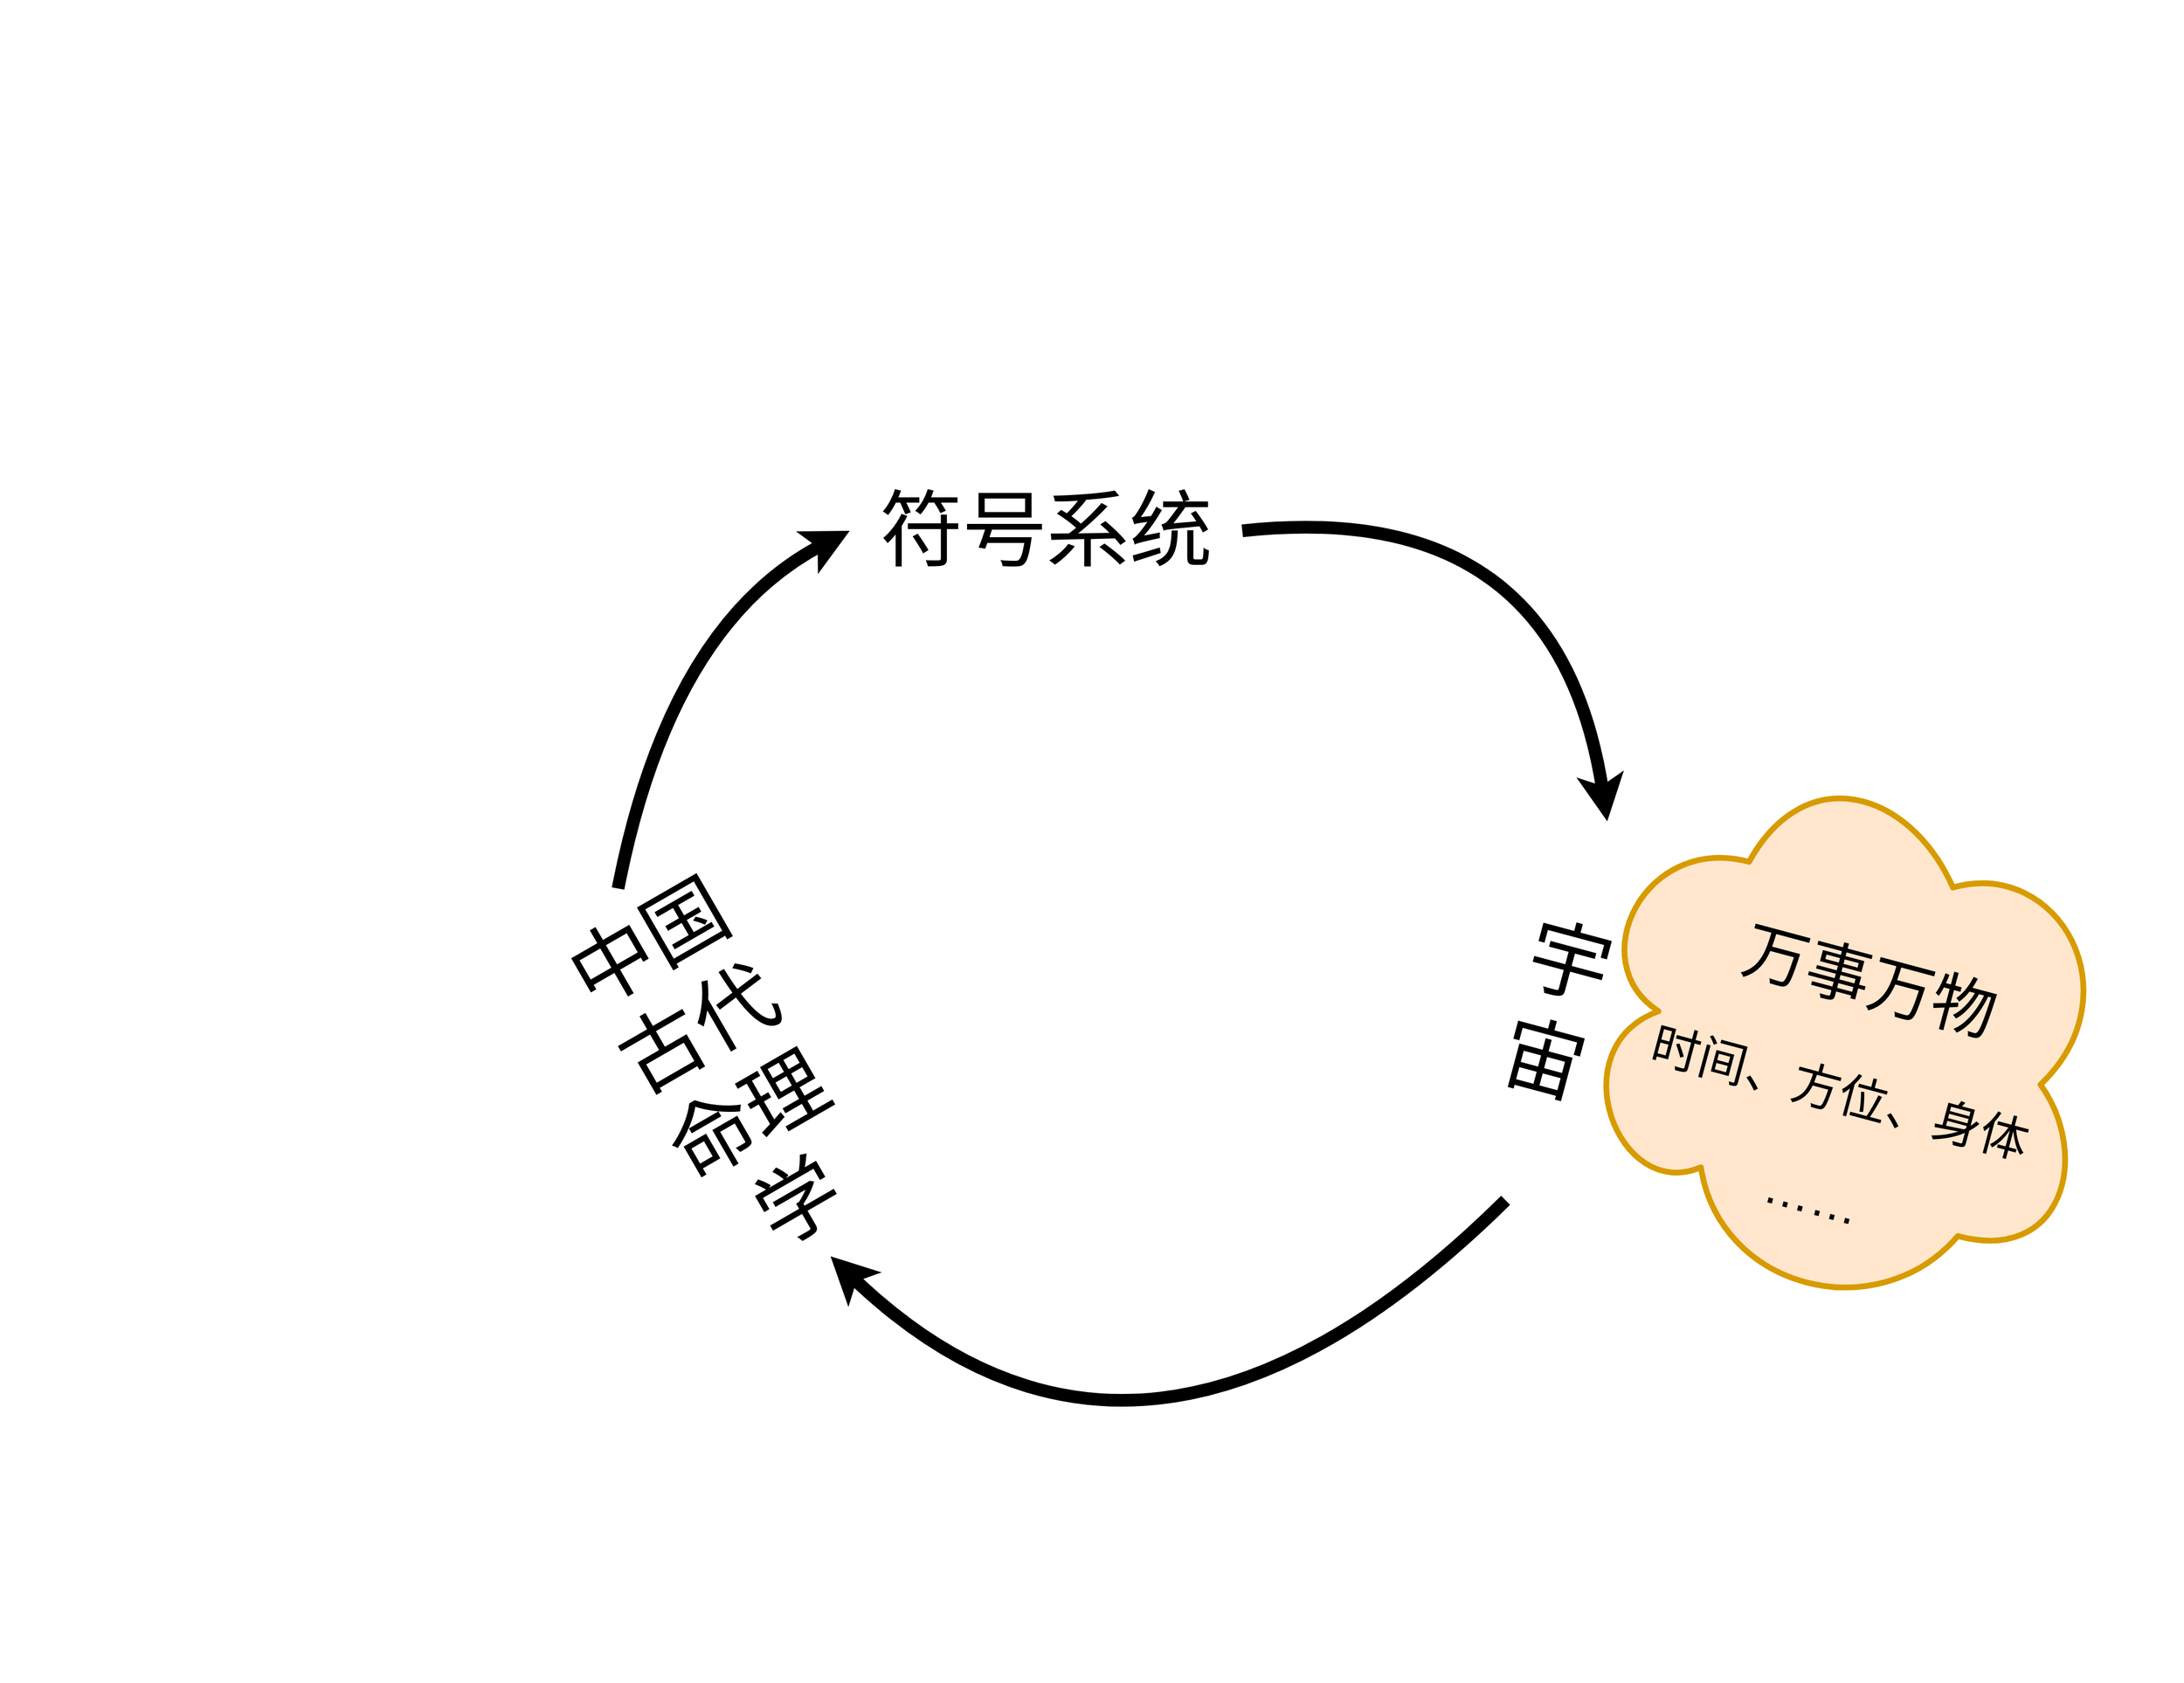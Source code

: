 <mxfile version="17.5.0" type="github" pages="2">
  <diagram id="3228e29e-7158-1315-38df-8450db1d8a1d" name="Page-1">
    <mxGraphModel dx="4013" dy="1528" grid="1" gridSize="10" guides="1" tooltips="1" connect="1" arrows="1" fold="1" page="1" pageScale="1" pageWidth="1169" pageHeight="827" background="none" math="0" shadow="0">
      <root>
        <mxCell id="0" />
        <mxCell id="1" parent="0" />
        <mxCell id="1yJ2-e0S2fUwU-lmwkSQ-21915" value="" style="group" parent="1" vertex="1" connectable="0">
          <mxGeometry x="-114.1" y="80" width="594" height="558.23" as="geometry" />
        </mxCell>
        <mxCell id="1yJ2-e0S2fUwU-lmwkSQ-21927" value="" style="group" parent="1yJ2-e0S2fUwU-lmwkSQ-21915" vertex="1" connectable="0">
          <mxGeometry x="-150" width="594" height="500" as="geometry" />
        </mxCell>
        <mxCell id="1yJ2-e0S2fUwU-lmwkSQ-21912" value="" style="shape=image;imageAspect=0;aspect=fixed;verticalLabelPosition=bottom;verticalAlign=top;clipPath=inset(0.43% 0% 13.48% 0%);shadow=0;comic=0;sketch=1;disableMultiStroke=0;fillStyle=solid;sketchStyle=comic;fontSize=42;strokeColor=#FFFFFF;strokeWidth=5;fillColor=none;gradientColor=#FFFFFF;gradientDirection=north;image=https://th.bing.com/th/id/OIP.bGlyglTsNkjyppUeT8MURwHaFs?pid=ImgDet&amp;rs=1;" parent="1yJ2-e0S2fUwU-lmwkSQ-21927" vertex="1">
          <mxGeometry width="594" height="392.04" as="geometry" />
        </mxCell>
        <mxCell id="1yJ2-e0S2fUwU-lmwkSQ-21914" value="符号系统" style="text;html=1;strokeColor=none;fillColor=none;align=center;verticalAlign=middle;whiteSpace=wrap;rounded=0;shadow=0;comic=0;sketch=1;disableMultiStroke=0;fillStyle=solid;sketchStyle=comic;fontSize=72;" parent="1yJ2-e0S2fUwU-lmwkSQ-21927" vertex="1">
          <mxGeometry x="100" y="420" width="340" height="80" as="geometry" />
        </mxCell>
        <mxCell id="1yJ2-e0S2fUwU-lmwkSQ-21917" value="" style="group;rotation=15;" parent="1" vertex="1" connectable="0">
          <mxGeometry x="450" y="730" width="470" height="579" as="geometry" />
        </mxCell>
        <mxCell id="1yJ2-e0S2fUwU-lmwkSQ-21907" value="&lt;div align=&quot;center&quot;&gt;&lt;br&gt;&lt;/div&gt;" style="ellipse;shape=cloud;whiteSpace=wrap;html=1;shadow=0;comic=0;sketch=1;disableMultiStroke=0;fillStyle=solid;sketchStyle=comic;strokeWidth=5;gradientDirection=north;align=center;rotation=15;fillColor=#ffe6cc;strokeColor=#d79b00;" parent="1yJ2-e0S2fUwU-lmwkSQ-21917" vertex="1">
          <mxGeometry x="12" y="2" width="470" height="484.58" as="geometry" />
        </mxCell>
        <mxCell id="1yJ2-e0S2fUwU-lmwkSQ-21910" value="&lt;p style=&quot;line-height: 0.4&quot;&gt;&lt;/p&gt;&lt;div&gt;&lt;font style=&quot;font-size: 56px&quot;&gt;万事万物&lt;/font&gt;&lt;/div&gt;&lt;h1 style=&quot;font-size: 42px&quot;&gt;&lt;/h1&gt;&lt;p style=&quot;font-size: 42px&quot;&gt;时间、方位、身体&lt;/p&gt;&lt;p style=&quot;font-size: 42px&quot;&gt;……&lt;br&gt;&lt;/p&gt;&lt;p&gt;&lt;/p&gt;" style="text;html=1;strokeColor=none;fillColor=none;spacing=5;spacingTop=-20;whiteSpace=wrap;overflow=hidden;rounded=0;shadow=0;comic=0;sketch=1;disableMultiStroke=0;fillStyle=solid;sketchStyle=comic;fontSize=42;align=center;verticalAlign=top;rotation=15;" parent="1yJ2-e0S2fUwU-lmwkSQ-21917" vertex="1">
          <mxGeometry x="52" y="131" width="370" height="380" as="geometry" />
        </mxCell>
        <mxCell id="1yJ2-e0S2fUwU-lmwkSQ-21916" value="宇宙" style="text;html=1;strokeColor=none;fillColor=none;align=center;verticalAlign=middle;whiteSpace=wrap;rounded=0;shadow=0;comic=0;sketch=1;disableMultiStroke=0;fillStyle=solid;sketchStyle=comic;fontSize=72;rotation=105;horizontal=0;" parent="1yJ2-e0S2fUwU-lmwkSQ-21917" vertex="1">
          <mxGeometry x="-172" y="186" width="340" height="80" as="geometry" />
        </mxCell>
        <mxCell id="1yJ2-e0S2fUwU-lmwkSQ-21921" style="edgeStyle=orthogonalEdgeStyle;curved=1;orthogonalLoop=1;jettySize=auto;html=1;exitX=1;exitY=0.5;exitDx=0;exitDy=0;fontSize=42;strokeWidth=11;noEdgeStyle=1;entryX=1;entryY=0.5;entryDx=0;entryDy=0;" parent="1" source="1yJ2-e0S2fUwU-lmwkSQ-21916" target="1yJ2-e0S2fUwU-lmwkSQ-21911" edge="1">
          <mxGeometry relative="1" as="geometry">
            <mxPoint x="-110" y="1380" as="targetPoint" />
            <Array as="points">
              <mxPoint x="90" y="1430" />
            </Array>
          </mxGeometry>
        </mxCell>
        <mxCell id="1yJ2-e0S2fUwU-lmwkSQ-21923" style="edgeStyle=orthogonalEdgeStyle;curved=1;orthogonalLoop=1;jettySize=auto;html=1;entryX=0;entryY=0.5;entryDx=0;entryDy=0;fontSize=42;strokeWidth=11;noEdgeStyle=1;exitX=0;exitY=0.5;exitDx=0;exitDy=0;" parent="1" source="1yJ2-e0S2fUwU-lmwkSQ-21911" target="1yJ2-e0S2fUwU-lmwkSQ-21914" edge="1">
          <mxGeometry relative="1" as="geometry">
            <mxPoint x="-450" y="930" as="sourcePoint" />
            <Array as="points">
              <mxPoint x="-320" y="620" />
            </Array>
          </mxGeometry>
        </mxCell>
        <mxCell id="1yJ2-e0S2fUwU-lmwkSQ-21924" style="edgeStyle=orthogonalEdgeStyle;curved=1;orthogonalLoop=1;jettySize=auto;html=1;entryX=0;entryY=0.5;entryDx=0;entryDy=0;fontSize=42;strokeWidth=11;noEdgeStyle=1;exitX=1;exitY=0.5;exitDx=0;exitDy=0;" parent="1" source="1yJ2-e0S2fUwU-lmwkSQ-21914" target="1yJ2-e0S2fUwU-lmwkSQ-21916" edge="1">
          <mxGeometry relative="1" as="geometry">
            <Array as="points">
              <mxPoint x="450" y="510" />
            </Array>
          </mxGeometry>
        </mxCell>
        <mxCell id="1yJ2-e0S2fUwU-lmwkSQ-21926" value="" style="group" parent="1" vertex="1" connectable="0">
          <mxGeometry x="-899.996" y="800.004" width="805.899" height="737.08" as="geometry" />
        </mxCell>
        <mxCell id="1yJ2-e0S2fUwU-lmwkSQ-21919" value="" style="group;rotation=-30;" parent="1yJ2-e0S2fUwU-lmwkSQ-21926" vertex="1" connectable="0">
          <mxGeometry x="113.266" y="79.366" width="470" height="579" as="geometry" />
        </mxCell>
        <mxCell id="1yJ2-e0S2fUwU-lmwkSQ-21906" value="" style="shape=image;imageAspect=0;aspect=fixed;verticalLabelPosition=bottom;verticalAlign=top;shadow=0;comic=0;sketch=1;disableMultiStroke=0;fillStyle=auto;sketchStyle=comic;strokeColor=#FFFFFF;strokeWidth=5;fillColor=#000000;gradientColor=#FFFFFF;gradientDirection=north;image=https://i.pinimg.com/originals/ef/56/01/ef56013a8ec3de5b3a2d78a76dfbc639.png;rotation=-30;" parent="1yJ2-e0S2fUwU-lmwkSQ-21919" vertex="1">
          <mxGeometry x="-36" y="10" width="470" height="433.58" as="geometry" />
        </mxCell>
        <mxCell id="1yJ2-e0S2fUwU-lmwkSQ-21911" value="中国古代&lt;br&gt;命理学" style="text;html=1;strokeColor=none;fillColor=none;align=center;verticalAlign=middle;whiteSpace=wrap;rounded=0;shadow=0;comic=0;sketch=1;disableMultiStroke=0;fillStyle=solid;sketchStyle=comic;fontSize=72;rotation=60;horizontal=0;" parent="1yJ2-e0S2fUwU-lmwkSQ-21926" vertex="1">
          <mxGeometry x="443.266" y="109.366" width="368.04" height="200" as="geometry" />
        </mxCell>
      </root>
    </mxGraphModel>
  </diagram>
  <diagram id="VOQWpiWlFKk9Ewo5HBAt" name="Page-2">
    <mxGraphModel dx="2249" dy="764" grid="1" gridSize="10" guides="1" tooltips="1" connect="1" arrows="1" fold="1" page="1" pageScale="1" pageWidth="827" pageHeight="1169" math="0" shadow="0">
      <root>
        <mxCell id="0" />
        <mxCell id="1" parent="0" />
        <mxCell id="DeQmT3_htAKg_PisZt2I-16" value="Entry" style="rounded=1;enumerate=0;comic=0;metaEdit=1;collapsible=0;absoluteArcSize=0;" vertex="1" visible="0" parent="1">
          <mxGeometry x="1011" y="60" width="80" height="30" as="geometry">
            <mxRectangle x="1011" y="60" width="70" height="20" as="alternateBounds" />
          </mxGeometry>
        </mxCell>
        <mxCell id="DeQmT3_htAKg_PisZt2I-18" value="Entry" style="rounded=1;" vertex="1" visible="0" parent="1">
          <mxGeometry x="1070" y="204" width="80" height="30" as="geometry" />
        </mxCell>
        <mxCell id="DeQmT3_htAKg_PisZt2I-19" value="" style="curved=1;noEdgeStyle=1;" edge="1" visible="0" source="DeQmT3_htAKg_PisZt2I-16" target="DeQmT3_htAKg_PisZt2I-18" parent="1">
          <mxGeometry relative="1" as="geometry" />
        </mxCell>
        <mxCell id="DeQmT3_htAKg_PisZt2I-20" value="Entry" style="rounded=1;" vertex="1" visible="0" parent="1">
          <mxGeometry x="1011" y="348" width="80" height="30" as="geometry" />
        </mxCell>
        <mxCell id="DeQmT3_htAKg_PisZt2I-21" value="" style="curved=1;noEdgeStyle=1;" edge="1" visible="0" source="DeQmT3_htAKg_PisZt2I-18" target="DeQmT3_htAKg_PisZt2I-20" parent="1">
          <mxGeometry relative="1" as="geometry" />
        </mxCell>
        <mxCell id="DeQmT3_htAKg_PisZt2I-22" value="Entry" style="rounded=1;" vertex="1" visible="0" parent="1">
          <mxGeometry x="867" y="407" width="80" height="30" as="geometry" />
        </mxCell>
        <mxCell id="DeQmT3_htAKg_PisZt2I-23" value="" style="curved=1;noEdgeStyle=1;" edge="1" visible="0" source="DeQmT3_htAKg_PisZt2I-20" target="DeQmT3_htAKg_PisZt2I-22" parent="1">
          <mxGeometry relative="1" as="geometry" />
        </mxCell>
        <mxCell id="DeQmT3_htAKg_PisZt2I-24" value="Entry" style="rounded=1;" vertex="1" visible="0" parent="1">
          <mxGeometry x="723" y="348" width="80" height="30" as="geometry" />
        </mxCell>
        <mxCell id="DeQmT3_htAKg_PisZt2I-25" value="" style="curved=1;noEdgeStyle=1;" edge="1" visible="0" source="DeQmT3_htAKg_PisZt2I-22" target="DeQmT3_htAKg_PisZt2I-24" parent="1">
          <mxGeometry relative="1" as="geometry" />
        </mxCell>
        <mxCell id="DeQmT3_htAKg_PisZt2I-26" value="Entry" style="rounded=1;" vertex="1" visible="0" parent="1">
          <mxGeometry x="663" y="204" width="80" height="30" as="geometry" />
        </mxCell>
        <mxCell id="DeQmT3_htAKg_PisZt2I-27" value="" style="curved=1;noEdgeStyle=1;" edge="1" visible="0" source="DeQmT3_htAKg_PisZt2I-24" target="DeQmT3_htAKg_PisZt2I-26" parent="1">
          <mxGeometry relative="1" as="geometry" />
        </mxCell>
        <mxCell id="DeQmT3_htAKg_PisZt2I-29" value="Entry" style="rounded=1;" vertex="1" visible="0" parent="1">
          <mxGeometry x="723" y="60" width="80" height="30" as="geometry" />
        </mxCell>
        <mxCell id="DeQmT3_htAKg_PisZt2I-30" value="" style="curved=1;noEdgeStyle=1;" edge="1" visible="0" source="DeQmT3_htAKg_PisZt2I-26" target="DeQmT3_htAKg_PisZt2I-29" parent="1">
          <mxGeometry relative="1" as="geometry" />
        </mxCell>
        <mxCell id="VP0o7Qqgz5rmnLhCM7bh-3" value="" style="verticalLabelPosition=bottom;verticalAlign=top;html=1;shape=mxgraph.basic.partConcEllipse;startAngle=0.0;endAngle=0.20;arcWidth=0.25;container=0;fillColor=#FFFF00;editable=1;movable=1;resizable=1;rotatable=1;deletable=1;connectable=1;" vertex="1" parent="1">
          <mxGeometry x="243.715" y="393.715" width="321.144" height="321.14" as="geometry" />
        </mxCell>
        <mxCell id="9eq1W4PJI9Sx4SGhKkEa-6" value="" style="verticalLabelPosition=bottom;verticalAlign=top;html=1;shape=mxgraph.basic.partConcEllipse;startAngle=0.0;endAngle=0.20;arcWidth=0.25;rotation=72;fillColor=#FFFFFF;strokeColor=#36393d;container=0;editable=1;movable=1;resizable=1;rotatable=1;deletable=1;connectable=1;" vertex="1" parent="1">
          <mxGeometry x="243.715" y="393.715" width="321.144" height="321.14" as="geometry" />
        </mxCell>
        <mxCell id="9eq1W4PJI9Sx4SGhKkEa-8" value="" style="verticalLabelPosition=bottom;verticalAlign=top;html=1;shape=mxgraph.basic.partConcEllipse;startAngle=0.0;endAngle=0.20;arcWidth=0.25;rotation=144;fillColor=#000000;strokeColor=#36393d;container=0;editable=1;movable=1;resizable=1;rotatable=1;deletable=1;connectable=1;" vertex="1" parent="1">
          <mxGeometry x="243.715" y="393.715" width="321.144" height="321.14" as="geometry" />
        </mxCell>
        <mxCell id="9eq1W4PJI9Sx4SGhKkEa-9" value="" style="verticalLabelPosition=bottom;verticalAlign=top;html=1;shape=mxgraph.basic.partConcEllipse;startAngle=0.0;endAngle=0.20;arcWidth=0.25;rotation=216;fillColor=#00FF00;strokeColor=#82b366;container=0;editable=1;movable=1;resizable=1;rotatable=1;deletable=1;connectable=1;" vertex="1" parent="1">
          <mxGeometry x="243.715" y="393.715" width="321.144" height="321.14" as="geometry" />
        </mxCell>
        <mxCell id="9eq1W4PJI9Sx4SGhKkEa-10" value="" style="verticalLabelPosition=bottom;verticalAlign=top;html=1;shape=mxgraph.basic.partConcEllipse;startAngle=0.0;endAngle=0.20;arcWidth=0.25;rotation=288;fillColor=#FF0000;strokeColor=#B20000;container=0;fontColor=#ffffff;editable=1;movable=1;resizable=1;rotatable=1;deletable=1;connectable=1;" vertex="1" parent="1">
          <mxGeometry x="243.715" y="393.715" width="321.144" height="321.14" as="geometry" />
        </mxCell>
        <mxCell id="DeQmT3_htAKg_PisZt2I-101" value="火" style="text;html=1;strokeColor=none;fillColor=none;align=center;verticalAlign=middle;whiteSpace=wrap;rounded=0;comic=0;fontSize=16;rotation=0;editable=1;movable=1;resizable=1;rotatable=1;deletable=1;connectable=1;" vertex="1" parent="1">
          <mxGeometry x="302.733" y="423.51" width="38.904" height="36.956" as="geometry" />
        </mxCell>
        <mxCell id="DeQmT3_htAKg_PisZt2I-102" value="木" style="text;html=1;strokeColor=none;fillColor=none;align=center;verticalAlign=middle;whiteSpace=wrap;rounded=0;comic=0;fontSize=16;rotation=0;editable=1;movable=1;resizable=1;rotatable=1;deletable=1;connectable=1;" vertex="1" parent="1">
          <mxGeometry x="254.088" y="583.255" width="38.904" height="36.956" as="geometry" />
        </mxCell>
        <mxCell id="DeQmT3_htAKg_PisZt2I-103" value="土" style="text;html=1;strokeColor=none;fillColor=none;align=center;verticalAlign=middle;whiteSpace=wrap;rounded=0;comic=0;fontSize=16;rotation=0;editable=1;movable=1;resizable=1;rotatable=1;deletable=1;connectable=1;" vertex="1" parent="1">
          <mxGeometry x="467.377" y="422.458" width="38.904" height="36.956" as="geometry" />
        </mxCell>
        <mxCell id="DeQmT3_htAKg_PisZt2I-104" value="金" style="text;html=1;strokeColor=none;fillColor=none;align=center;verticalAlign=middle;whiteSpace=wrap;rounded=0;comic=0;fontSize=16;rotation=0;editable=1;movable=1;resizable=1;rotatable=1;deletable=1;connectable=1;" vertex="1" parent="1">
          <mxGeometry x="518.158" y="577.411" width="38.904" height="36.956" as="geometry" />
        </mxCell>
        <mxCell id="DeQmT3_htAKg_PisZt2I-105" value="&lt;font style=&quot;font-size: 16px;&quot; color=&quot;#FFFFFF&quot;&gt;水&lt;/font&gt;" style="text;html=1;strokeColor=none;fillColor=none;align=center;verticalAlign=middle;whiteSpace=wrap;rounded=0;comic=0;fontSize=16;rotation=0;editable=1;movable=1;resizable=1;rotatable=1;deletable=1;connectable=1;" vertex="1" parent="1">
          <mxGeometry x="382.607" y="677.895" width="38.904" height="36.956" as="geometry" />
        </mxCell>
        <mxCell id="DeQmT3_htAKg_PisZt2I-185" value="" style="verticalLabelPosition=bottom;verticalAlign=top;html=1;shape=mxgraph.basic.partConcEllipse;startAngle=0.0;endAngle=0.2;arcWidth=0.14;comic=0;fontSize=9;fontColor=#FFFFFF;strokeColor=#000000;fillColor=#FF0000;aspect=fixed;rotation=288;movable=1;resizable=1;rotatable=1;deletable=1;editable=1;connectable=1;" vertex="1" parent="1">
          <mxGeometry x="49.319" y="199.768" width="709.94" height="709.94" as="geometry" />
        </mxCell>
        <mxCell id="DeQmT3_htAKg_PisZt2I-181" value="" style="verticalLabelPosition=bottom;verticalAlign=top;html=1;shape=mxgraph.basic.partConcEllipse;startAngle=0.0;endAngle=0.2;arcWidth=0.14;comic=0;fontSize=9;fontColor=#FFFFFF;strokeColor=#000000;fillColor=#FFFF00;aspect=fixed;movable=1;resizable=1;rotatable=1;deletable=1;editable=1;connectable=1;" vertex="1" parent="1">
          <mxGeometry x="48.099" y="200.038" width="709.94" height="709.94" as="geometry" />
        </mxCell>
        <mxCell id="DeQmT3_htAKg_PisZt2I-182" value="" style="verticalLabelPosition=bottom;verticalAlign=top;html=1;shape=mxgraph.basic.partConcEllipse;startAngle=0.0;endAngle=0.2;arcWidth=0.14;comic=0;fontSize=9;fontColor=#FFFFFF;strokeColor=#000000;fillColor=#FFFFFF;aspect=fixed;rotation=72;movable=1;resizable=1;rotatable=1;deletable=1;editable=1;connectable=1;" vertex="1" parent="1">
          <mxGeometry x="48.099" y="199.768" width="709.94" height="709.94" as="geometry" />
        </mxCell>
        <mxCell id="DeQmT3_htAKg_PisZt2I-183" value="" style="verticalLabelPosition=bottom;verticalAlign=top;html=1;shape=mxgraph.basic.partConcEllipse;startAngle=0.0;endAngle=0.2;arcWidth=0.14;comic=0;fontSize=9;fontColor=#FFFFFF;strokeColor=#000000;fillColor=#000000;aspect=fixed;rotation=144;movable=1;resizable=1;rotatable=1;deletable=1;editable=1;connectable=1;" vertex="1" parent="1">
          <mxGeometry x="48.999" y="199.768" width="709.94" height="709.94" as="geometry" />
        </mxCell>
        <mxCell id="DeQmT3_htAKg_PisZt2I-184" value="" style="verticalLabelPosition=bottom;verticalAlign=top;html=1;shape=mxgraph.basic.partConcEllipse;startAngle=0.0;endAngle=0.2;arcWidth=0.14;comic=0;fontSize=9;fontColor=#FFFFFF;strokeColor=#000000;fillColor=#00FF00;aspect=fixed;rotation=216;movable=1;resizable=1;rotatable=1;deletable=1;editable=1;connectable=1;" vertex="1" parent="1">
          <mxGeometry x="48.999" y="200.158" width="709.94" height="709.94" as="geometry" />
        </mxCell>
        <mxCell id="DeQmT3_htAKg_PisZt2I-93" value="阴" style="text;html=1;strokeColor=none;fillColor=none;align=center;verticalAlign=middle;whiteSpace=wrap;rounded=0;comic=0;fontSize=16;rotation=0;editable=1;movable=1;resizable=1;rotatable=1;deletable=1;connectable=1;" vertex="1" parent="1">
          <mxGeometry x="489.513" y="1812.684" width="38.904" height="17.475" as="geometry" />
        </mxCell>
        <mxCell id="DeQmT3_htAKg_PisZt2I-195" value="" style="group" vertex="1" connectable="0" parent="1">
          <mxGeometry x="237.997" y="389.0" width="331.892" height="331.891" as="geometry" />
        </mxCell>
        <mxCell id="DeQmT3_htAKg_PisZt2I-61" value="" style="verticalLabelPosition=bottom;verticalAlign=top;html=1;shape=mxgraph.basic.partConcEllipse;startAngle=0.0;endAngle=0.10;arcWidth=0.25;rotation=72;fillColor=#FFFFFF;strokeColor=#E6E6E6;container=0;editable=1;movable=1;resizable=1;rotatable=1;deletable=1;connectable=1;" vertex="1" parent="DeQmT3_htAKg_PisZt2I-195">
          <mxGeometry x="47.432" y="47.433" width="237.367" height="237.365" as="geometry" />
        </mxCell>
        <mxCell id="DeQmT3_htAKg_PisZt2I-62" value="" style="verticalLabelPosition=bottom;verticalAlign=top;html=1;shape=mxgraph.basic.partConcEllipse;startAngle=0.0;endAngle=0.10;arcWidth=0.25;rotation=144;fillColor=#FFFFFF;strokeColor=#E6E6E6;container=0;editable=1;movable=1;resizable=1;rotatable=1;deletable=1;connectable=1;" vertex="1" parent="DeQmT3_htAKg_PisZt2I-195">
          <mxGeometry x="47.432" y="47.433" width="237.367" height="237.365" as="geometry" />
        </mxCell>
        <mxCell id="DeQmT3_htAKg_PisZt2I-63" value="" style="verticalLabelPosition=bottom;verticalAlign=top;html=1;shape=mxgraph.basic.partConcEllipse;startAngle=0.0;endAngle=0.10;arcWidth=0.25;rotation=216;fillColor=#FFFFFF;strokeColor=#E6E6E6;container=0;editable=1;movable=1;resizable=1;rotatable=1;deletable=1;connectable=1;" vertex="1" parent="DeQmT3_htAKg_PisZt2I-195">
          <mxGeometry x="47.432" y="47.433" width="237.367" height="237.365" as="geometry" />
        </mxCell>
        <mxCell id="DeQmT3_htAKg_PisZt2I-64" value="" style="verticalLabelPosition=bottom;verticalAlign=top;html=1;shape=mxgraph.basic.partConcEllipse;startAngle=0.0;endAngle=0.10;arcWidth=0.25;rotation=288;fillColor=#FFFFFF;strokeColor=#E6E6E6;container=0;fontColor=#ffffff;editable=1;movable=1;resizable=1;rotatable=1;deletable=1;connectable=1;" vertex="1" parent="DeQmT3_htAKg_PisZt2I-195">
          <mxGeometry x="47.432" y="47.433" width="237.367" height="237.365" as="geometry" />
        </mxCell>
        <mxCell id="DeQmT3_htAKg_PisZt2I-66" value="" style="verticalLabelPosition=bottom;verticalAlign=top;html=1;shape=mxgraph.basic.partConcEllipse;startAngle=0.0;endAngle=0.10;arcWidth=0.25;container=0;fillColor=#E6E6E6;strokeColor=#000000;rotation=36;editable=1;movable=1;resizable=1;rotatable=1;deletable=1;connectable=1;" vertex="1" parent="DeQmT3_htAKg_PisZt2I-195">
          <mxGeometry x="47.093" y="47.094" width="237.367" height="237.365" as="geometry" />
        </mxCell>
        <mxCell id="DeQmT3_htAKg_PisZt2I-67" value="" style="verticalLabelPosition=bottom;verticalAlign=top;html=1;shape=mxgraph.basic.partConcEllipse;startAngle=0.0;endAngle=0.10;arcWidth=0.25;rotation=108;fillColor=#E6E6E6;strokeColor=#000000;container=0;editable=1;movable=1;resizable=1;rotatable=0;deletable=1;connectable=1;" vertex="1" parent="DeQmT3_htAKg_PisZt2I-195">
          <mxGeometry x="47.093" y="47.094" width="237.367" height="237.365" as="geometry" />
        </mxCell>
        <mxCell id="DeQmT3_htAKg_PisZt2I-69" value="" style="verticalLabelPosition=bottom;verticalAlign=top;html=1;shape=mxgraph.basic.partConcEllipse;startAngle=0.0;endAngle=0.10;arcWidth=0.25;rotation=252;fillColor=#E6E6E6;strokeColor=#000000;container=0;editable=1;movable=1;resizable=1;rotatable=1;deletable=1;connectable=1;" vertex="1" parent="DeQmT3_htAKg_PisZt2I-195">
          <mxGeometry x="47.093" y="47.094" width="237.367" height="237.365" as="geometry" />
        </mxCell>
        <mxCell id="DeQmT3_htAKg_PisZt2I-70" value="" style="verticalLabelPosition=bottom;verticalAlign=top;html=1;shape=mxgraph.basic.partConcEllipse;startAngle=0.0;endAngle=0.10;arcWidth=0.25;rotation=324;fillColor=#E6E6E6;strokeColor=#000000;container=0;fontColor=#ffffff;editable=1;movable=1;resizable=1;rotatable=1;deletable=1;connectable=1;" vertex="1" parent="DeQmT3_htAKg_PisZt2I-195">
          <mxGeometry x="47.093" y="47.094" width="237.367" height="237.365" as="geometry" />
        </mxCell>
        <mxCell id="DeQmT3_htAKg_PisZt2I-194" value="" style="group" vertex="1" connectable="0" parent="DeQmT3_htAKg_PisZt2I-195">
          <mxGeometry x="42.094" y="47.094" width="248.355" height="237.703" as="geometry" />
        </mxCell>
        <mxCell id="DeQmT3_htAKg_PisZt2I-60" value="" style="verticalLabelPosition=bottom;verticalAlign=top;html=1;shape=mxgraph.basic.partConcEllipse;startAngle=0.0;endAngle=0.10;arcWidth=0.25;container=0;fillColor=#FFFFFF;strokeColor=#E6E6E6;editable=1;movable=1;resizable=1;rotatable=1;deletable=1;connectable=1;" vertex="1" parent="DeQmT3_htAKg_PisZt2I-194">
          <mxGeometry x="5.338" y="0.339" width="237.367" height="237.365" as="geometry" />
        </mxCell>
        <mxCell id="DeQmT3_htAKg_PisZt2I-68" value="" style="verticalLabelPosition=bottom;verticalAlign=top;html=1;shape=mxgraph.basic.partConcEllipse;startAngle=0.0;endAngle=0.10;arcWidth=0.25;rotation=180;fillColor=#E6E6E6;strokeColor=#000000;container=0;editable=1;movable=1;resizable=1;rotatable=1;deletable=1;connectable=1;" vertex="1" parent="DeQmT3_htAKg_PisZt2I-194">
          <mxGeometry x="4.999" y="1.421e-14" width="237.367" height="237.365" as="geometry" />
        </mxCell>
        <mxCell id="DeQmT3_htAKg_PisZt2I-96" value="阳" style="text;html=1;strokeColor=none;fillColor=none;align=center;verticalAlign=middle;whiteSpace=wrap;rounded=0;comic=0;fontSize=16;rotation=0;editable=1;movable=1;resizable=1;rotatable=1;deletable=1;connectable=1;" vertex="1" parent="DeQmT3_htAKg_PisZt2I-194">
          <mxGeometry x="20.585" y="49.553" width="38.904" height="17.475" as="geometry" />
        </mxCell>
        <mxCell id="DeQmT3_htAKg_PisZt2I-100" value="阳" style="text;html=1;strokeColor=none;fillColor=none;align=center;verticalAlign=middle;whiteSpace=wrap;rounded=0;comic=0;fontSize=16;rotation=0;editable=1;movable=1;resizable=1;rotatable=1;deletable=1;connectable=1;" vertex="1" parent="DeQmT3_htAKg_PisZt2I-194">
          <mxGeometry x="17.578" y="166.433" width="38.904" height="19.481" as="geometry" />
        </mxCell>
        <mxCell id="DeQmT3_htAKg_PisZt2I-91" value="阴" style="text;html=1;strokeColor=none;fillColor=none;align=center;verticalAlign=middle;whiteSpace=wrap;rounded=0;comic=0;fontSize=16;rotation=0;editable=1;movable=1;resizable=1;rotatable=1;deletable=1;connectable=1;" vertex="1" parent="DeQmT3_htAKg_PisZt2I-194">
          <mxGeometry x="73.185" y="10.59" width="38.904" height="17.475" as="geometry" />
        </mxCell>
        <mxCell id="DeQmT3_htAKg_PisZt2I-94" value="阴" style="text;html=1;strokeColor=none;fillColor=none;align=center;verticalAlign=middle;whiteSpace=wrap;rounded=0;comic=0;fontSize=16;rotation=0;editable=1;movable=1;resizable=1;rotatable=1;deletable=1;connectable=1;" vertex="1" parent="DeQmT3_htAKg_PisZt2I-194">
          <mxGeometry x="73.029" y="209.298" width="38.904" height="17.475" as="geometry" />
        </mxCell>
        <mxCell id="DeQmT3_htAKg_PisZt2I-95" value="阴" style="text;html=1;strokeColor=none;fillColor=none;align=center;verticalAlign=middle;whiteSpace=wrap;rounded=0;comic=0;fontSize=16;rotation=0;editable=1;movable=1;resizable=1;rotatable=1;deletable=1;connectable=1;" vertex="1" parent="DeQmT3_htAKg_PisZt2I-194">
          <mxGeometry y="109.243" width="38.904" height="17.475" as="geometry" />
        </mxCell>
        <mxCell id="DeQmT3_htAKg_PisZt2I-97" value="阳" style="text;html=1;strokeColor=none;fillColor=none;align=center;verticalAlign=middle;whiteSpace=wrap;rounded=0;comic=0;fontSize=16;rotation=0;editable=1;movable=1;resizable=1;rotatable=1;deletable=1;connectable=1;" vertex="1" parent="DeQmT3_htAKg_PisZt2I-194">
          <mxGeometry x="137.474" y="10.59" width="38.904" height="17.475" as="geometry" />
        </mxCell>
        <mxCell id="DeQmT3_htAKg_PisZt2I-98" value="阳" style="text;html=1;strokeColor=none;fillColor=none;align=center;verticalAlign=middle;whiteSpace=wrap;rounded=0;comic=0;fontSize=16;rotation=0;editable=1;movable=1;resizable=1;rotatable=1;deletable=1;connectable=1;" vertex="1" parent="DeQmT3_htAKg_PisZt2I-194">
          <mxGeometry x="209.451" y="109.243" width="38.904" height="17.475" as="geometry" />
        </mxCell>
        <mxCell id="DeQmT3_htAKg_PisZt2I-99" value="阳" style="text;html=1;strokeColor=none;fillColor=none;align=center;verticalAlign=middle;whiteSpace=wrap;rounded=0;comic=0;fontSize=16;rotation=0;editable=1;movable=1;resizable=1;rotatable=1;deletable=1;connectable=1;" vertex="1" parent="DeQmT3_htAKg_PisZt2I-194">
          <mxGeometry x="137.474" y="209.298" width="38.904" height="17.475" as="geometry" />
        </mxCell>
        <mxCell id="DeQmT3_htAKg_PisZt2I-92" value="阴" style="text;html=1;strokeColor=none;fillColor=none;align=center;verticalAlign=middle;whiteSpace=wrap;rounded=0;comic=0;fontSize=16;rotation=0;editable=1;movable=1;resizable=1;rotatable=1;deletable=1;connectable=1;" vertex="1" parent="DeQmT3_htAKg_PisZt2I-194">
          <mxGeometry x="190.97" y="51.553" width="38.904" height="17.475" as="geometry" />
        </mxCell>
        <mxCell id="DeQmT3_htAKg_PisZt2I-193" value="阴" style="text;html=1;strokeColor=none;fillColor=none;align=center;verticalAlign=middle;whiteSpace=wrap;rounded=0;comic=0;fontSize=16;rotation=0;editable=1;movable=1;resizable=1;rotatable=1;deletable=1;connectable=1;" vertex="1" parent="DeQmT3_htAKg_PisZt2I-194">
          <mxGeometry x="187.965" y="171.91" width="38.904" height="17.475" as="geometry" />
        </mxCell>
        <mxCell id="DeQmT3_htAKg_PisZt2I-196" value="" style="group" vertex="1" connectable="0" parent="1">
          <mxGeometry x="109.812" y="260.143" width="590.498" height="590.497" as="geometry" />
        </mxCell>
        <mxCell id="DeQmT3_htAKg_PisZt2I-128" value="" style="verticalLabelPosition=bottom;verticalAlign=top;html=1;shape=mxgraph.basic.partConcEllipse;startAngle=0.0;endAngle=0.10;arcWidth=0.2;rotation=288;fillColor=#FFFFFF;strokeColor=#000000;container=0;movable=1;resizable=1;rotatable=1;deletable=1;editable=1;connectable=1;" vertex="1" parent="DeQmT3_htAKg_PisZt2I-196">
          <mxGeometry x="84.753" y="83.145" width="422.752" height="422.747" as="geometry" />
        </mxCell>
        <mxCell id="DeQmT3_htAKg_PisZt2I-122" value="" style="verticalLabelPosition=bottom;verticalAlign=top;html=1;shape=mxgraph.basic.partConcEllipse;startAngle=0.0;endAngle=0.10;arcWidth=0.2;rotation=252;fillColor=#E6E6E6;strokeColor=#E6E6E6;container=0;movable=1;resizable=1;rotatable=1;deletable=1;editable=1;connectable=1;" vertex="1" parent="DeQmT3_htAKg_PisZt2I-196">
          <mxGeometry x="83.873" y="83.875" width="422.752" height="422.747" as="geometry" />
        </mxCell>
        <mxCell id="DeQmT3_htAKg_PisZt2I-127" value="" style="verticalLabelPosition=bottom;verticalAlign=top;html=1;shape=mxgraph.basic.partConcEllipse;startAngle=0.0;endAngle=0.10;arcWidth=0.2;rotation=216;fillColor=#FFFFFF;strokeColor=#000000;container=0;movable=1;resizable=1;rotatable=1;deletable=1;editable=1;connectable=1;" vertex="1" parent="DeQmT3_htAKg_PisZt2I-196">
          <mxGeometry x="83.873" y="83.875" width="422.752" height="422.747" as="geometry" />
        </mxCell>
        <mxCell id="DeQmT3_htAKg_PisZt2I-121" value="" style="verticalLabelPosition=bottom;verticalAlign=top;html=1;shape=mxgraph.basic.partConcEllipse;startAngle=0.0;endAngle=0.10;arcWidth=0.2;rotation=180;fillColor=#E6E6E6;strokeColor=#E6E6E6;container=0;movable=1;resizable=1;rotatable=1;deletable=1;editable=1;connectable=1;" vertex="1" parent="DeQmT3_htAKg_PisZt2I-196">
          <mxGeometry x="83.873" y="83.875" width="422.752" height="422.747" as="geometry" />
        </mxCell>
        <mxCell id="DeQmT3_htAKg_PisZt2I-126" value="" style="verticalLabelPosition=bottom;verticalAlign=top;html=1;shape=mxgraph.basic.partConcEllipse;startAngle=0.0;endAngle=0.10;arcWidth=0.2;rotation=144;fillColor=#FFFFFF;strokeColor=#000000;container=0;movable=1;resizable=1;rotatable=1;deletable=1;editable=1;connectable=1;" vertex="1" parent="DeQmT3_htAKg_PisZt2I-196">
          <mxGeometry x="83.873" y="83.875" width="422.752" height="422.747" as="geometry" />
        </mxCell>
        <mxCell id="DeQmT3_htAKg_PisZt2I-120" value="" style="verticalLabelPosition=bottom;verticalAlign=top;html=1;shape=mxgraph.basic.partConcEllipse;startAngle=0.0;endAngle=0.10;arcWidth=0.2;rotation=108;fillColor=#E6E6E6;strokeColor=#E6E6E6;container=0;movable=1;resizable=1;rotatable=1;deletable=1;editable=1;connectable=1;" vertex="1" parent="DeQmT3_htAKg_PisZt2I-196">
          <mxGeometry x="83.873" y="83.875" width="422.752" height="422.747" as="geometry" />
        </mxCell>
        <mxCell id="DeQmT3_htAKg_PisZt2I-125" value="" style="verticalLabelPosition=bottom;verticalAlign=top;html=1;shape=mxgraph.basic.partConcEllipse;startAngle=0.0;endAngle=0.10;arcWidth=0.2;container=0;fillColor=#FFFFFF;strokeColor=#000000;rotation=72;movable=1;resizable=1;rotatable=1;deletable=1;editable=1;connectable=1;" vertex="1" parent="DeQmT3_htAKg_PisZt2I-196">
          <mxGeometry x="83.873" y="83.875" width="422.752" height="422.747" as="geometry" />
        </mxCell>
        <mxCell id="DeQmT3_htAKg_PisZt2I-119" value="" style="verticalLabelPosition=bottom;verticalAlign=top;html=1;shape=mxgraph.basic.partConcEllipse;startAngle=0.0;endAngle=0.10;arcWidth=0.2;container=0;fillColor=#E6E6E6;strokeColor=#E6E6E6;rotation=36;movable=1;resizable=1;rotatable=1;deletable=1;editable=1;connectable=1;" vertex="1" parent="DeQmT3_htAKg_PisZt2I-196">
          <mxGeometry x="83.873" y="83.875" width="422.752" height="422.747" as="geometry" />
        </mxCell>
        <mxCell id="DeQmT3_htAKg_PisZt2I-129" value="" style="verticalLabelPosition=bottom;verticalAlign=top;html=1;shape=mxgraph.basic.partConcEllipse;startAngle=0.0;endAngle=0.10;arcWidth=0.2;rotation=360;fillColor=#FFFFFF;strokeColor=#000000;container=0;fontColor=#ffffff;movable=1;resizable=1;rotatable=1;deletable=1;editable=1;connectable=1;" vertex="1" parent="DeQmT3_htAKg_PisZt2I-196">
          <mxGeometry x="83.873" y="83.875" width="422.752" height="422.747" as="geometry" />
        </mxCell>
        <mxCell id="DeQmT3_htAKg_PisZt2I-123" value="" style="verticalLabelPosition=bottom;verticalAlign=top;html=1;shape=mxgraph.basic.partConcEllipse;startAngle=0.0;endAngle=0.10;arcWidth=0.2;rotation=324;fillColor=#E6E6E6;strokeColor=#E6E6E6;container=0;fontColor=#ffffff;movable=1;resizable=1;rotatable=1;deletable=1;editable=1;connectable=1;" vertex="1" parent="DeQmT3_htAKg_PisZt2I-196">
          <mxGeometry x="83.873" y="83.875" width="422.752" height="422.747" as="geometry" />
        </mxCell>
        <mxCell id="DeQmT3_htAKg_PisZt2I-130" value="丙" style="text;html=1;strokeColor=none;fillColor=none;align=center;verticalAlign=middle;whiteSpace=wrap;rounded=0;comic=0;fontSize=16;rotation=0;movable=1;resizable=1;rotatable=1;deletable=1;editable=1;connectable=1;" vertex="1" parent="DeQmT3_htAKg_PisZt2I-196">
          <mxGeometry x="125.312" y="159.984" width="38.904" height="36.956" as="geometry" />
        </mxCell>
        <mxCell id="DeQmT3_htAKg_PisZt2I-131" value="丁" style="text;html=1;strokeColor=none;fillColor=none;align=center;verticalAlign=middle;whiteSpace=wrap;rounded=0;comic=0;fontSize=16;rotation=0;movable=1;resizable=1;rotatable=1;deletable=1;editable=1;connectable=1;" vertex="1" parent="DeQmT3_htAKg_PisZt2I-196">
          <mxGeometry x="215.532" y="93.494" width="38.904" height="36.956" as="geometry" />
        </mxCell>
        <mxCell id="DeQmT3_htAKg_PisZt2I-132" value="戊" style="text;html=1;strokeColor=none;fillColor=none;align=center;verticalAlign=middle;whiteSpace=wrap;rounded=0;comic=0;fontSize=16;rotation=0;movable=1;resizable=1;rotatable=1;deletable=1;editable=1;connectable=1;" vertex="1" parent="DeQmT3_htAKg_PisZt2I-196">
          <mxGeometry x="330.521" y="93.498" width="38.904" height="36.956" as="geometry" />
        </mxCell>
        <mxCell id="DeQmT3_htAKg_PisZt2I-133" value="己" style="text;html=1;strokeColor=none;fillColor=none;align=center;verticalAlign=middle;whiteSpace=wrap;rounded=0;comic=0;fontSize=16;rotation=0;movable=1;resizable=1;rotatable=1;deletable=1;editable=1;connectable=1;" vertex="1" parent="DeQmT3_htAKg_PisZt2I-196">
          <mxGeometry x="426.469" y="159.984" width="38.904" height="36.956" as="geometry" />
        </mxCell>
        <mxCell id="DeQmT3_htAKg_PisZt2I-134" value="庚" style="text;html=1;strokeColor=none;fillColor=none;align=center;verticalAlign=middle;whiteSpace=wrap;rounded=0;comic=0;fontSize=16;rotation=0;movable=1;resizable=1;rotatable=1;deletable=1;editable=1;connectable=1;" vertex="1" parent="DeQmT3_htAKg_PisZt2I-196">
          <mxGeometry x="470.852" y="270.638" width="38.904" height="36.956" as="geometry" />
        </mxCell>
        <mxCell id="DeQmT3_htAKg_PisZt2I-135" value="辛" style="text;html=1;strokeColor=none;fillColor=none;align=center;verticalAlign=middle;whiteSpace=wrap;rounded=0;comic=0;fontSize=16;rotation=0;movable=1;resizable=1;rotatable=1;deletable=1;editable=1;connectable=1;" vertex="1" parent="DeQmT3_htAKg_PisZt2I-196">
          <mxGeometry x="431.949" y="385.587" width="38.904" height="36.956" as="geometry" />
        </mxCell>
        <mxCell id="DeQmT3_htAKg_PisZt2I-136" value="壬" style="text;html=1;strokeColor=none;fillColor=none;align=center;verticalAlign=middle;whiteSpace=wrap;rounded=0;comic=0;fontSize=16;rotation=0;movable=1;resizable=1;rotatable=1;deletable=1;editable=1;connectable=1;" vertex="1" parent="DeQmT3_htAKg_PisZt2I-196">
          <mxGeometry x="330.521" y="460.047" width="38.904" height="36.956" as="geometry" />
        </mxCell>
        <mxCell id="DeQmT3_htAKg_PisZt2I-137" value="癸" style="text;html=1;strokeColor=none;fillColor=none;align=center;verticalAlign=middle;whiteSpace=wrap;rounded=0;comic=0;fontSize=16;rotation=0;movable=1;resizable=1;rotatable=1;deletable=1;editable=1;connectable=1;" vertex="1" parent="DeQmT3_htAKg_PisZt2I-196">
          <mxGeometry x="215.532" y="454.841" width="38.904" height="36.956" as="geometry" />
        </mxCell>
        <mxCell id="DeQmT3_htAKg_PisZt2I-138" value="甲" style="text;html=1;strokeColor=none;fillColor=none;align=center;verticalAlign=middle;whiteSpace=wrap;rounded=0;comic=0;fontSize=16;rotation=0;movable=1;resizable=1;rotatable=1;deletable=1;editable=1;connectable=1;" vertex="1" parent="DeQmT3_htAKg_PisZt2I-196">
          <mxGeometry x="125.31" y="389.593" width="38.904" height="36.956" as="geometry" />
        </mxCell>
        <mxCell id="DeQmT3_htAKg_PisZt2I-139" value="乙" style="text;html=1;strokeColor=none;fillColor=none;align=center;verticalAlign=middle;whiteSpace=wrap;rounded=0;comic=0;fontSize=16;rotation=0;movable=1;resizable=1;rotatable=1;deletable=1;editable=1;connectable=1;" vertex="1" parent="DeQmT3_htAKg_PisZt2I-196">
          <mxGeometry x="87.004" y="275.625" width="38.904" height="36.956" as="geometry" />
        </mxCell>
        <mxCell id="DeQmT3_htAKg_PisZt2I-198" value="" style="group" vertex="1" connectable="0" parent="1">
          <mxGeometry x="41.32" y="190.7" width="731.17" height="731.17" as="geometry" />
        </mxCell>
        <mxCell id="DeQmT3_htAKg_PisZt2I-153" value="" style="verticalLabelPosition=bottom;verticalAlign=top;html=1;shape=mxgraph.basic.partConcEllipse;startAngle=0.0;endAngle=0.05;arcWidth=0.14;comic=0;fontSize=9;fontColor=#FFFFFF;strokeColor=#000000;fillColor=#FFFFFF;aspect=fixed;rotation=18;movable=1;resizable=1;rotatable=1;deletable=1;editable=1;connectable=1;container=0;" vertex="1" parent="DeQmT3_htAKg_PisZt2I-198">
          <mxGeometry x="105.85" y="106.723" width="517.725" height="517.725" as="geometry" />
        </mxCell>
        <mxCell id="DeQmT3_htAKg_PisZt2I-142" value="" style="verticalLabelPosition=bottom;verticalAlign=top;html=1;shape=mxgraph.basic.partConcEllipse;startAngle=0.0;endAngle=0.05;arcWidth=0.14;comic=0;fontSize=9;fontColor=#FFFFFF;strokeColor=#000000;fillColor=#FFFFFF;aspect=fixed;movable=1;resizable=1;rotatable=1;deletable=1;editable=1;connectable=1;container=0;" vertex="1" parent="DeQmT3_htAKg_PisZt2I-198">
          <mxGeometry x="106.723" y="107.065" width="517.725" height="517.725" as="geometry" />
        </mxCell>
        <mxCell id="DeQmT3_htAKg_PisZt2I-145" value="" style="verticalLabelPosition=bottom;verticalAlign=top;html=1;shape=mxgraph.basic.partConcEllipse;startAngle=0.0;endAngle=0.067;arcWidth=0.14;comic=0;fontSize=9;fontColor=#FFFFFF;strokeColor=#000000;fillColor=#FFFFFF;aspect=fixed;rotation=72;movable=1;resizable=1;rotatable=1;deletable=1;editable=1;connectable=1;container=0;" vertex="1" parent="DeQmT3_htAKg_PisZt2I-198">
          <mxGeometry x="104.773" y="106.723" width="517.725" height="517.725" as="geometry" />
        </mxCell>
        <mxCell id="DeQmT3_htAKg_PisZt2I-147" value="" style="verticalLabelPosition=bottom;verticalAlign=top;html=1;shape=mxgraph.basic.partConcEllipse;startAngle=0.0;endAngle=0.067;arcWidth=0.14;comic=0;fontSize=9;strokeColor=#36393d;fillColor=#eeeeee;aspect=fixed;rotation=144;movable=1;resizable=1;rotatable=1;deletable=1;editable=1;connectable=1;container=0;" vertex="1" parent="DeQmT3_htAKg_PisZt2I-198">
          <mxGeometry x="104.773" y="107.065" width="517.725" height="517.725" as="geometry" />
        </mxCell>
        <mxCell id="DeQmT3_htAKg_PisZt2I-149" value="" style="verticalLabelPosition=bottom;verticalAlign=top;html=1;shape=mxgraph.basic.partConcEllipse;startAngle=0.0;endAngle=0.067;arcWidth=0.14;comic=0;fontSize=9;fontColor=#FFFFFF;strokeColor=#000000;fillColor=#FFFFFF;aspect=fixed;rotation=216;movable=1;resizable=1;rotatable=1;deletable=1;editable=1;connectable=1;container=0;" vertex="1" parent="DeQmT3_htAKg_PisZt2I-198">
          <mxGeometry x="106.483" y="107.065" width="517.725" height="517.725" as="geometry" />
        </mxCell>
        <mxCell id="DeQmT3_htAKg_PisZt2I-151" value="" style="verticalLabelPosition=bottom;verticalAlign=top;html=1;shape=mxgraph.basic.partConcEllipse;startAngle=0.0;endAngle=0.067;arcWidth=0.14;comic=0;fontSize=9;strokeColor=#36393d;fillColor=#eeeeee;aspect=fixed;rotation=288;movable=1;resizable=1;rotatable=1;deletable=1;editable=1;connectable=1;container=0;" vertex="1" parent="DeQmT3_htAKg_PisZt2I-198">
          <mxGeometry x="106.723" y="106.723" width="517.725" height="517.725" as="geometry" />
        </mxCell>
        <mxCell id="DeQmT3_htAKg_PisZt2I-154" value="" style="verticalLabelPosition=bottom;verticalAlign=top;html=1;shape=mxgraph.basic.partConcEllipse;startAngle=0.0;endAngle=0.05;arcWidth=0.14;comic=0;fontSize=9;strokeColor=#36393d;fillColor=#eeeeee;aspect=fixed;rotation=36;movable=1;resizable=1;rotatable=1;deletable=1;editable=1;connectable=1;container=0;" vertex="1" parent="DeQmT3_htAKg_PisZt2I-198">
          <mxGeometry x="104.773" y="106.723" width="517.725" height="517.725" as="geometry" />
        </mxCell>
        <mxCell id="DeQmT3_htAKg_PisZt2I-156" value="" style="verticalLabelPosition=bottom;verticalAlign=top;html=1;shape=mxgraph.basic.partConcEllipse;startAngle=0.0;endAngle=0.067;arcWidth=0.14;comic=0;fontSize=9;strokeColor=#36393d;fillColor=#eeeeee;aspect=fixed;rotation=96;movable=1;resizable=1;rotatable=1;deletable=1;editable=1;connectable=1;container=0;" vertex="1" parent="DeQmT3_htAKg_PisZt2I-198">
          <mxGeometry x="104.773" y="107.065" width="517.725" height="517.725" as="geometry" />
        </mxCell>
        <mxCell id="DeQmT3_htAKg_PisZt2I-157" value="" style="verticalLabelPosition=bottom;verticalAlign=top;html=1;shape=mxgraph.basic.partConcEllipse;startAngle=0.0;endAngle=0.067;arcWidth=0.14;comic=0;fontSize=9;fontColor=#FFFFFF;strokeColor=#000000;fillColor=#FFFFFF;aspect=fixed;rotation=120;movable=1;resizable=1;rotatable=1;deletable=1;editable=1;connectable=1;container=0;" vertex="1" parent="DeQmT3_htAKg_PisZt2I-198">
          <mxGeometry x="104.773" y="107.065" width="517.725" height="517.725" as="geometry" />
        </mxCell>
        <mxCell id="DeQmT3_htAKg_PisZt2I-158" value="" style="verticalLabelPosition=bottom;verticalAlign=top;html=1;shape=mxgraph.basic.partConcEllipse;startAngle=0.0;endAngle=0.067;arcWidth=0.14;comic=0;fontSize=9;fontColor=#FFFFFF;strokeColor=#000000;fillColor=#FFFFFF;aspect=fixed;rotation=168;movable=1;resizable=1;rotatable=1;deletable=1;editable=1;connectable=1;container=0;" vertex="1" parent="DeQmT3_htAKg_PisZt2I-198">
          <mxGeometry x="104.773" y="107.065" width="517.725" height="517.725" as="geometry" />
        </mxCell>
        <mxCell id="DeQmT3_htAKg_PisZt2I-159" value="" style="verticalLabelPosition=bottom;verticalAlign=top;html=1;shape=mxgraph.basic.partConcEllipse;startAngle=0.0;endAngle=0.067;arcWidth=0.14;comic=0;fontSize=9;fontColor=#FFFFFF;strokeColor=#000000;fillColor=#E6E6E6;aspect=fixed;rotation=192;movable=1;resizable=1;rotatable=1;deletable=1;editable=1;connectable=1;container=0;" vertex="1" parent="DeQmT3_htAKg_PisZt2I-198">
          <mxGeometry x="106.483" y="107.065" width="517.725" height="517.725" as="geometry" />
        </mxCell>
        <mxCell id="DeQmT3_htAKg_PisZt2I-160" value="" style="verticalLabelPosition=bottom;verticalAlign=top;html=1;shape=mxgraph.basic.partConcEllipse;startAngle=0.0;endAngle=0.067;arcWidth=0.14;comic=0;fontSize=9;strokeColor=#36393d;fillColor=#eeeeee;aspect=fixed;rotation=240;movable=1;resizable=1;rotatable=1;deletable=1;editable=1;connectable=1;container=0;" vertex="1" parent="DeQmT3_htAKg_PisZt2I-198">
          <mxGeometry x="106.723" y="106.723" width="517.725" height="517.725" as="geometry" />
        </mxCell>
        <mxCell id="DeQmT3_htAKg_PisZt2I-161" value="" style="verticalLabelPosition=bottom;verticalAlign=top;html=1;shape=mxgraph.basic.partConcEllipse;startAngle=0.0;endAngle=0.067;arcWidth=0.14;comic=0;fontSize=9;fontColor=#FFFFFF;strokeColor=#000000;fillColor=#FFFFFF;aspect=fixed;rotation=264;movable=1;resizable=1;rotatable=1;deletable=1;editable=1;connectable=1;container=0;" vertex="1" parent="DeQmT3_htAKg_PisZt2I-198">
          <mxGeometry x="106.723" y="106.723" width="517.725" height="517.725" as="geometry" />
        </mxCell>
        <mxCell id="DeQmT3_htAKg_PisZt2I-162" value="" style="verticalLabelPosition=bottom;verticalAlign=top;html=1;shape=mxgraph.basic.partConcEllipse;startAngle=0.0;endAngle=0.067;arcWidth=0.14;comic=0;fontSize=9;fontColor=#FFFFFF;strokeColor=#000000;fillColor=#FFFFFF;aspect=fixed;rotation=312;movable=1;resizable=1;rotatable=1;deletable=1;editable=1;connectable=1;container=0;" vertex="1" parent="DeQmT3_htAKg_PisZt2I-198">
          <mxGeometry x="106.723" y="106.723" width="517.725" height="517.725" as="geometry" />
        </mxCell>
        <mxCell id="DeQmT3_htAKg_PisZt2I-163" value="" style="verticalLabelPosition=bottom;verticalAlign=top;html=1;shape=mxgraph.basic.partConcEllipse;startAngle=0.0;endAngle=0.067;arcWidth=0.14;comic=0;fontSize=9;strokeColor=#36393d;fillColor=#eeeeee;aspect=fixed;rotation=336;movable=1;resizable=1;rotatable=1;deletable=1;editable=1;connectable=1;container=0;" vertex="1" parent="DeQmT3_htAKg_PisZt2I-198">
          <mxGeometry x="106.723" y="106.723" width="517.725" height="517.725" as="geometry" />
        </mxCell>
        <mxCell id="DeQmT3_htAKg_PisZt2I-155" value="" style="verticalLabelPosition=bottom;verticalAlign=top;html=1;shape=mxgraph.basic.partConcEllipse;startAngle=0.0;endAngle=0.05;arcWidth=0.14;comic=0;fontSize=9;strokeColor=#36393d;fillColor=#eeeeee;aspect=fixed;rotation=54;movable=1;resizable=1;rotatable=1;deletable=1;editable=1;connectable=1;container=0;" vertex="1" parent="DeQmT3_htAKg_PisZt2I-198">
          <mxGeometry x="104.089" y="106.039" width="517.725" height="517.725" as="geometry" />
        </mxCell>
        <mxCell id="DeQmT3_htAKg_PisZt2I-164" value="寅" style="text;html=1;strokeColor=none;fillColor=none;align=center;verticalAlign=middle;whiteSpace=wrap;rounded=0;comic=0;fontSize=16;rotation=0;movable=1;resizable=1;rotatable=1;deletable=1;editable=1;connectable=1;container=0;" vertex="1" parent="DeQmT3_htAKg_PisZt2I-198">
          <mxGeometry x="174.574" y="518.003" width="38.904" height="36.956" as="geometry" />
        </mxCell>
        <mxCell id="DeQmT3_htAKg_PisZt2I-165" value="卯" style="text;html=1;strokeColor=none;fillColor=none;align=center;verticalAlign=middle;whiteSpace=wrap;rounded=0;comic=0;fontSize=16;rotation=0;movable=1;resizable=1;rotatable=1;deletable=1;editable=1;connectable=1;container=0;" vertex="1" parent="DeQmT3_htAKg_PisZt2I-198">
          <mxGeometry x="116.891" y="421.004" width="38.904" height="36.956" as="geometry" />
        </mxCell>
        <mxCell id="DeQmT3_htAKg_PisZt2I-166" value="辰" style="text;html=1;strokeColor=none;fillColor=none;align=center;verticalAlign=middle;whiteSpace=wrap;rounded=0;comic=0;fontSize=16;rotation=0;movable=1;resizable=1;rotatable=1;deletable=1;editable=1;connectable=1;container=0;" vertex="1" parent="DeQmT3_htAKg_PisZt2I-198">
          <mxGeometry x="104.932" y="321.685" width="38.904" height="36.956" as="geometry" />
        </mxCell>
        <mxCell id="DeQmT3_htAKg_PisZt2I-168" value="午" style="text;html=1;strokeColor=none;fillColor=none;align=center;verticalAlign=middle;whiteSpace=wrap;rounded=0;comic=0;fontSize=16;rotation=0;movable=1;resizable=1;rotatable=1;deletable=1;editable=1;connectable=1;container=0;" vertex="1" parent="DeQmT3_htAKg_PisZt2I-198">
          <mxGeometry x="205.658" y="151.64" width="38.904" height="36.956" as="geometry" />
        </mxCell>
        <mxCell id="DeQmT3_htAKg_PisZt2I-169" value="未" style="text;html=1;strokeColor=none;fillColor=none;align=center;verticalAlign=middle;whiteSpace=wrap;rounded=0;comic=0;fontSize=16;rotation=0;movable=1;resizable=1;rotatable=1;deletable=1;editable=1;connectable=1;container=0;" vertex="1" parent="DeQmT3_htAKg_PisZt2I-198">
          <mxGeometry x="297.105" y="113.003" width="38.904" height="36.956" as="geometry" />
        </mxCell>
        <mxCell id="DeQmT3_htAKg_PisZt2I-170" value="辰" style="text;html=1;strokeColor=none;fillColor=none;align=center;verticalAlign=middle;whiteSpace=wrap;rounded=0;comic=0;fontSize=16;rotation=0;movable=1;resizable=1;rotatable=1;deletable=1;editable=1;connectable=1;container=0;" vertex="1" parent="DeQmT3_htAKg_PisZt2I-198">
          <mxGeometry x="381.148" y="109.685" width="38.904" height="36.956" as="geometry" />
        </mxCell>
        <mxCell id="DeQmT3_htAKg_PisZt2I-172" value="丑" style="text;html=1;strokeColor=none;fillColor=none;align=center;verticalAlign=middle;whiteSpace=wrap;rounded=0;comic=0;fontSize=16;rotation=0;movable=1;resizable=1;rotatable=1;deletable=1;editable=1;connectable=1;container=0;" vertex="1" parent="DeQmT3_htAKg_PisZt2I-198">
          <mxGeometry x="515.148" y="173.07" width="38.904" height="36.956" as="geometry" />
        </mxCell>
        <mxCell id="DeQmT3_htAKg_PisZt2I-175" value="酉" style="text;html=1;strokeColor=none;fillColor=none;align=center;verticalAlign=middle;whiteSpace=wrap;rounded=0;comic=0;fontSize=16;rotation=0;movable=1;resizable=1;rotatable=1;deletable=1;editable=1;connectable=1;container=0;" vertex="1" parent="DeQmT3_htAKg_PisZt2I-198">
          <mxGeometry x="573.792" y="416.644" width="38.904" height="36.956" as="geometry" />
        </mxCell>
        <mxCell id="DeQmT3_htAKg_PisZt2I-176" value="戌" style="text;html=1;strokeColor=none;fillColor=none;align=center;verticalAlign=middle;whiteSpace=wrap;rounded=0;comic=0;fontSize=16;rotation=0;movable=1;resizable=1;rotatable=1;deletable=1;editable=1;connectable=1;container=0;" vertex="1" parent="DeQmT3_htAKg_PisZt2I-198">
          <mxGeometry x="519.151" y="512.003" width="38.904" height="36.956" as="geometry" />
        </mxCell>
        <mxCell id="DeQmT3_htAKg_PisZt2I-177" value="亥" style="text;html=1;strokeColor=none;fillColor=none;align=center;verticalAlign=middle;whiteSpace=wrap;rounded=0;comic=0;fontSize=16;rotation=0;movable=1;resizable=1;rotatable=1;deletable=1;editable=1;connectable=1;container=0;" vertex="1" parent="DeQmT3_htAKg_PisZt2I-198">
          <mxGeometry x="447.06" y="567.737" width="38.904" height="36.956" as="geometry" />
        </mxCell>
        <mxCell id="DeQmT3_htAKg_PisZt2I-178" value="子" style="text;html=1;strokeColor=none;fillColor=none;align=center;verticalAlign=middle;whiteSpace=wrap;rounded=0;comic=0;fontSize=16;rotation=0;movable=1;resizable=1;rotatable=1;deletable=1;editable=1;connectable=1;container=0;" vertex="1" parent="DeQmT3_htAKg_PisZt2I-198">
          <mxGeometry x="346.53" y="587.388" width="38.904" height="36.956" as="geometry" />
        </mxCell>
        <mxCell id="DeQmT3_htAKg_PisZt2I-179" value="丑" style="text;html=1;strokeColor=none;fillColor=none;align=center;verticalAlign=middle;whiteSpace=wrap;rounded=0;comic=0;fontSize=16;rotation=0;movable=1;resizable=1;rotatable=1;deletable=1;editable=1;connectable=1;container=0;" vertex="1" parent="DeQmT3_htAKg_PisZt2I-198">
          <mxGeometry x="258.204" y="569.737" width="38.904" height="36.956" as="geometry" />
        </mxCell>
        <mxCell id="DeQmT3_htAKg_PisZt2I-167" value="巳" style="text;html=1;strokeColor=none;fillColor=none;align=center;verticalAlign=middle;whiteSpace=wrap;rounded=0;comic=0;fontSize=16;rotation=0;movable=1;resizable=1;rotatable=1;deletable=1;editable=1;connectable=1;container=0;" vertex="1" parent="DeQmT3_htAKg_PisZt2I-198">
          <mxGeometry x="142.15" y="225.31" width="29.42" height="36.96" as="geometry" />
        </mxCell>
        <mxCell id="DeQmT3_htAKg_PisZt2I-174" value="申" style="text;html=1;strokeColor=none;fillColor=none;align=center;verticalAlign=middle;whiteSpace=wrap;rounded=0;comic=0;fontSize=16;rotation=0;movable=1;resizable=1;rotatable=1;deletable=1;editable=1;connectable=1;container=0;" vertex="1" parent="DeQmT3_htAKg_PisZt2I-198">
          <mxGeometry x="582.591" y="320.48" width="38.904" height="36.956" as="geometry" />
        </mxCell>
        <mxCell id="DeQmT3_htAKg_PisZt2I-173" value="未" style="text;html=1;strokeColor=none;fillColor=none;align=center;verticalAlign=middle;whiteSpace=wrap;rounded=0;comic=0;fontSize=16;rotation=0;movable=1;resizable=1;rotatable=1;deletable=1;editable=1;connectable=1;container=0;" vertex="1" parent="DeQmT3_htAKg_PisZt2I-198">
          <mxGeometry x="557.059" y="235.402" width="38.904" height="36.956" as="geometry" />
        </mxCell>
        <mxCell id="DeQmT3_htAKg_PisZt2I-171" value="戌" style="text;html=1;strokeColor=none;fillColor=none;align=center;verticalAlign=middle;whiteSpace=wrap;rounded=0;comic=0;fontSize=16;rotation=0;movable=1;resizable=1;rotatable=1;deletable=1;editable=1;connectable=1;container=0;" vertex="1" parent="DeQmT3_htAKg_PisZt2I-198">
          <mxGeometry x="452.058" y="131.113" width="38.904" height="36.956" as="geometry" />
        </mxCell>
      </root>
    </mxGraphModel>
  </diagram>
</mxfile>
